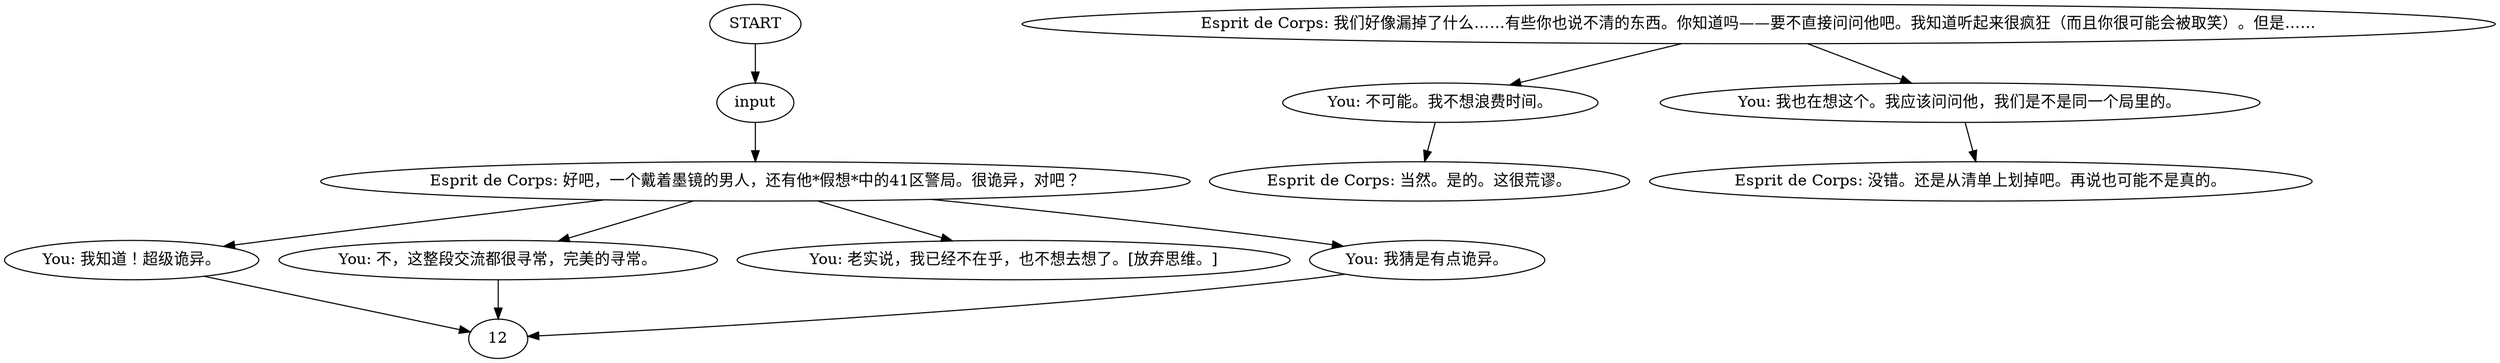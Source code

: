 # WHIRLING F1 ORB / vicquemare esprit afterthought
# What a hell... *are* we from the same station?
# ==================================================
digraph G {
	  0 [label="START"];
	  1 [label="input"];
	  2 [label="You: 我知道！超级诡异。"];
	  3 [label="You: 不，这整段交流都很寻常，完美的寻常。"];
	  4 [label="You: 不可能。我不想浪费时间。"];
	  5 [label="You: 老实说，我已经不在乎，也不想去想了。[放弃思维。]"];
	  6 [label="Esprit de Corps: 没错。还是从清单上划掉吧。再说也可能不是真的。"];
	  7 [label="You: 我猜是有点诡异。"];
	  8 [label="You: 我也在想这个。我应该问问他，我们是不是同一个局里的。"];
	  9 [label="Esprit de Corps: 当然。是的。这很荒谬。"];
	  10 [label="Esprit de Corps: 好吧，一个戴着墨镜的男人，还有他*假想*中的41区警局。很诡异，对吧？"];
	  11 [label="Esprit de Corps: 我们好像漏掉了什么……有些你也说不清的东西。你知道吗——要不直接问问他吧。我知道听起来很疯狂（而且你很可能会被取笑）。但是……"];
	  0 -> 1
	  1 -> 10
	  2 -> 12
	  3 -> 12
	  4 -> 9
	  7 -> 12
	  8 -> 6
	  10 -> 2
	  10 -> 3
	  10 -> 5
	  10 -> 7
	  11 -> 8
	  11 -> 4
}

